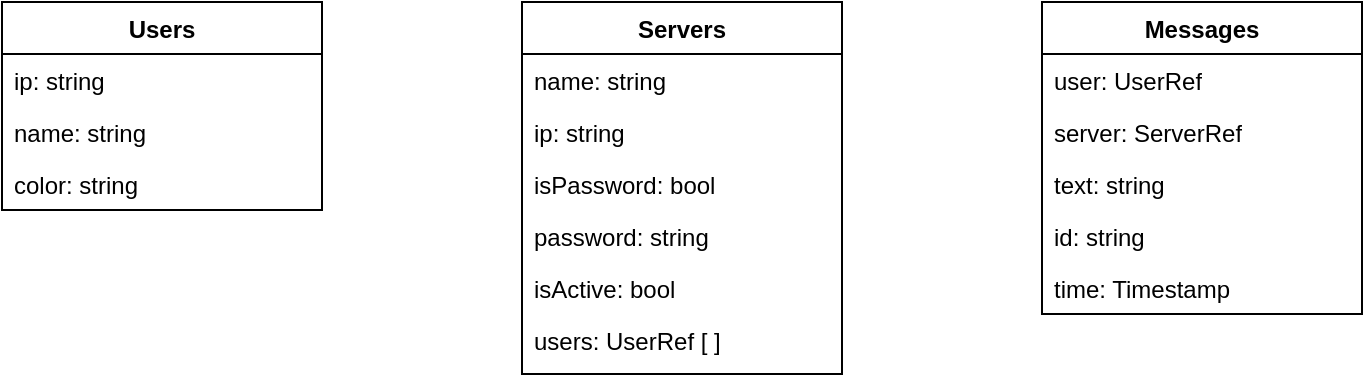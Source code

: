 <mxfile>
    <diagram name="Strona-1" id="KxuZ9-0OC4cGl_8yRtbb">
        <mxGraphModel dx="746" dy="1192" grid="1" gridSize="10" guides="1" tooltips="1" connect="1" arrows="1" fold="1" page="1" pageScale="1" pageWidth="827" pageHeight="1169" math="0" shadow="0">
            <root>
                <mxCell id="0"/>
                <mxCell id="1" parent="0"/>
                <mxCell id="tohbnMWZ7sxqiDxx6-Lm-1" value="Users" style="swimlane;fontStyle=1;align=center;verticalAlign=top;childLayout=stackLayout;horizontal=1;startSize=26;horizontalStack=0;resizeParent=1;resizeParentMax=0;resizeLast=0;collapsible=1;marginBottom=0;whiteSpace=wrap;html=1;" parent="1" vertex="1">
                    <mxGeometry x="80" y="50" width="160" height="104" as="geometry"/>
                </mxCell>
                <mxCell id="tohbnMWZ7sxqiDxx6-Lm-2" value="ip: string" style="text;strokeColor=none;fillColor=none;align=left;verticalAlign=top;spacingLeft=4;spacingRight=4;overflow=hidden;rotatable=0;points=[[0,0.5],[1,0.5]];portConstraint=eastwest;whiteSpace=wrap;html=1;" parent="tohbnMWZ7sxqiDxx6-Lm-1" vertex="1">
                    <mxGeometry y="26" width="160" height="26" as="geometry"/>
                </mxCell>
                <mxCell id="tohbnMWZ7sxqiDxx6-Lm-5" value="name: string" style="text;strokeColor=none;fillColor=none;align=left;verticalAlign=top;spacingLeft=4;spacingRight=4;overflow=hidden;rotatable=0;points=[[0,0.5],[1,0.5]];portConstraint=eastwest;whiteSpace=wrap;html=1;" parent="tohbnMWZ7sxqiDxx6-Lm-1" vertex="1">
                    <mxGeometry y="52" width="160" height="26" as="geometry"/>
                </mxCell>
                <mxCell id="3" value="color: string" style="text;strokeColor=none;fillColor=none;align=left;verticalAlign=top;spacingLeft=4;spacingRight=4;overflow=hidden;rotatable=0;points=[[0,0.5],[1,0.5]];portConstraint=eastwest;whiteSpace=wrap;html=1;" vertex="1" parent="tohbnMWZ7sxqiDxx6-Lm-1">
                    <mxGeometry y="78" width="160" height="26" as="geometry"/>
                </mxCell>
                <mxCell id="tohbnMWZ7sxqiDxx6-Lm-8" value="Servers" style="swimlane;fontStyle=1;align=center;verticalAlign=top;childLayout=stackLayout;horizontal=1;startSize=26;horizontalStack=0;resizeParent=1;resizeParentMax=0;resizeLast=0;collapsible=1;marginBottom=0;whiteSpace=wrap;html=1;" parent="1" vertex="1">
                    <mxGeometry x="340" y="50" width="160" height="186" as="geometry"/>
                </mxCell>
                <mxCell id="2" value="name: string" style="text;strokeColor=none;fillColor=none;align=left;verticalAlign=top;spacingLeft=4;spacingRight=4;overflow=hidden;rotatable=0;points=[[0,0.5],[1,0.5]];portConstraint=eastwest;whiteSpace=wrap;html=1;" parent="tohbnMWZ7sxqiDxx6-Lm-8" vertex="1">
                    <mxGeometry y="26" width="160" height="26" as="geometry"/>
                </mxCell>
                <mxCell id="tohbnMWZ7sxqiDxx6-Lm-10" value="ip: string" style="text;strokeColor=none;fillColor=none;align=left;verticalAlign=top;spacingLeft=4;spacingRight=4;overflow=hidden;rotatable=0;points=[[0,0.5],[1,0.5]];portConstraint=eastwest;whiteSpace=wrap;html=1;" parent="tohbnMWZ7sxqiDxx6-Lm-8" vertex="1">
                    <mxGeometry y="52" width="160" height="26" as="geometry"/>
                </mxCell>
                <mxCell id="EjpKzWjxq7_nuGNt_3zV-1" value="isPassword: bool" style="text;strokeColor=none;fillColor=none;align=left;verticalAlign=top;spacingLeft=4;spacingRight=4;overflow=hidden;rotatable=0;points=[[0,0.5],[1,0.5]];portConstraint=eastwest;whiteSpace=wrap;html=1;" parent="tohbnMWZ7sxqiDxx6-Lm-8" vertex="1">
                    <mxGeometry y="78" width="160" height="26" as="geometry"/>
                </mxCell>
                <mxCell id="EjpKzWjxq7_nuGNt_3zV-2" value="password: string" style="text;strokeColor=none;fillColor=none;align=left;verticalAlign=top;spacingLeft=4;spacingRight=4;overflow=hidden;rotatable=0;points=[[0,0.5],[1,0.5]];portConstraint=eastwest;whiteSpace=wrap;html=1;" parent="tohbnMWZ7sxqiDxx6-Lm-8" vertex="1">
                    <mxGeometry y="104" width="160" height="26" as="geometry"/>
                </mxCell>
                <mxCell id="EjpKzWjxq7_nuGNt_3zV-3" value="isActive: bool" style="text;strokeColor=none;fillColor=none;align=left;verticalAlign=top;spacingLeft=4;spacingRight=4;overflow=hidden;rotatable=0;points=[[0,0.5],[1,0.5]];portConstraint=eastwest;whiteSpace=wrap;html=1;" parent="tohbnMWZ7sxqiDxx6-Lm-8" vertex="1">
                    <mxGeometry y="130" width="160" height="26" as="geometry"/>
                </mxCell>
                <mxCell id="tohbnMWZ7sxqiDxx6-Lm-11" value="users: UserRef [ ]" style="text;strokeColor=none;fillColor=none;align=left;verticalAlign=top;spacingLeft=4;spacingRight=4;overflow=hidden;rotatable=0;points=[[0,0.5],[1,0.5]];portConstraint=eastwest;whiteSpace=wrap;html=1;" parent="tohbnMWZ7sxqiDxx6-Lm-8" vertex="1">
                    <mxGeometry y="156" width="160" height="30" as="geometry"/>
                </mxCell>
                <mxCell id="tohbnMWZ7sxqiDxx6-Lm-13" value="Messages" style="swimlane;fontStyle=1;align=center;verticalAlign=top;childLayout=stackLayout;horizontal=1;startSize=26;horizontalStack=0;resizeParent=1;resizeParentMax=0;resizeLast=0;collapsible=1;marginBottom=0;whiteSpace=wrap;html=1;" parent="1" vertex="1">
                    <mxGeometry x="600" y="50" width="160" height="156" as="geometry"/>
                </mxCell>
                <mxCell id="tohbnMWZ7sxqiDxx6-Lm-14" value="user: UserRef" style="text;strokeColor=none;fillColor=none;align=left;verticalAlign=top;spacingLeft=4;spacingRight=4;overflow=hidden;rotatable=0;points=[[0,0.5],[1,0.5]];portConstraint=eastwest;whiteSpace=wrap;html=1;" parent="tohbnMWZ7sxqiDxx6-Lm-13" vertex="1">
                    <mxGeometry y="26" width="160" height="26" as="geometry"/>
                </mxCell>
                <mxCell id="EHQ5BvvZIk3A02kTimDI-1" value="server: ServerRef" style="text;strokeColor=none;fillColor=none;align=left;verticalAlign=top;spacingLeft=4;spacingRight=4;overflow=hidden;rotatable=0;points=[[0,0.5],[1,0.5]];portConstraint=eastwest;whiteSpace=wrap;html=1;" parent="tohbnMWZ7sxqiDxx6-Lm-13" vertex="1">
                    <mxGeometry y="52" width="160" height="26" as="geometry"/>
                </mxCell>
                <mxCell id="tohbnMWZ7sxqiDxx6-Lm-15" value="text: string" style="text;strokeColor=none;fillColor=none;align=left;verticalAlign=top;spacingLeft=4;spacingRight=4;overflow=hidden;rotatable=0;points=[[0,0.5],[1,0.5]];portConstraint=eastwest;whiteSpace=wrap;html=1;" parent="tohbnMWZ7sxqiDxx6-Lm-13" vertex="1">
                    <mxGeometry y="78" width="160" height="26" as="geometry"/>
                </mxCell>
                <mxCell id="tohbnMWZ7sxqiDxx6-Lm-17" value="id: string" style="text;strokeColor=none;fillColor=none;align=left;verticalAlign=top;spacingLeft=4;spacingRight=4;overflow=hidden;rotatable=0;points=[[0,0.5],[1,0.5]];portConstraint=eastwest;whiteSpace=wrap;html=1;" parent="tohbnMWZ7sxqiDxx6-Lm-13" vertex="1">
                    <mxGeometry y="104" width="160" height="26" as="geometry"/>
                </mxCell>
                <mxCell id="EHQ5BvvZIk3A02kTimDI-2" value="time: Timestamp" style="text;strokeColor=none;fillColor=none;align=left;verticalAlign=top;spacingLeft=4;spacingRight=4;overflow=hidden;rotatable=0;points=[[0,0.5],[1,0.5]];portConstraint=eastwest;whiteSpace=wrap;html=1;" parent="tohbnMWZ7sxqiDxx6-Lm-13" vertex="1">
                    <mxGeometry y="130" width="160" height="26" as="geometry"/>
                </mxCell>
            </root>
        </mxGraphModel>
    </diagram>
</mxfile>